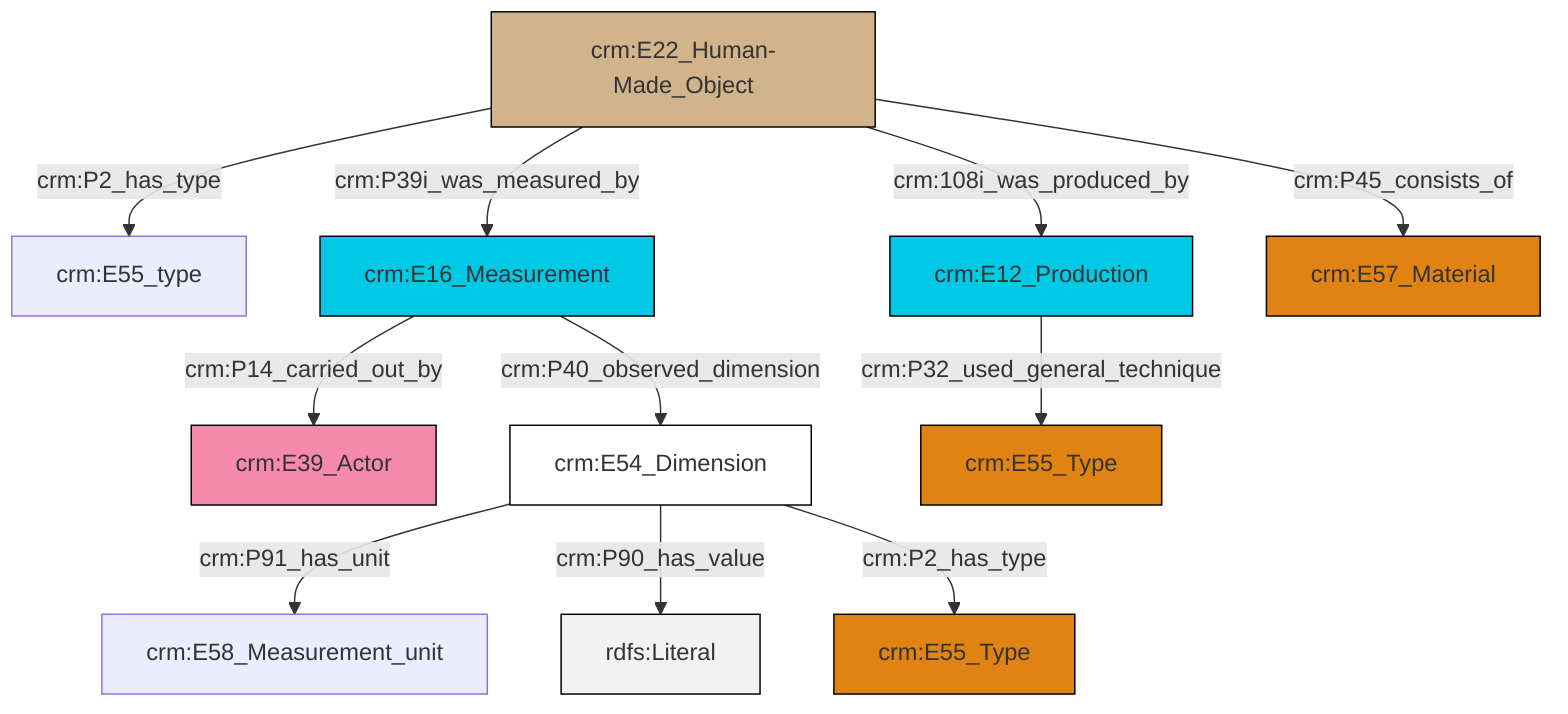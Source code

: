graph TD
classDef Literal fill:#f2f2f2,stroke:#000000;
classDef CRM_Entity fill:#FFFFFF,stroke:#000000;
classDef Temporal_Entity fill:#00C9E6, stroke:#000000;
classDef Type fill:#E18312, stroke:#000000;
classDef Time-Span fill:#2C9C91, stroke:#000000;
classDef Appellation fill:#FFEB7F, stroke:#000000;
classDef Place fill:#008836, stroke:#000000;
classDef Persistent_Item fill:#B266B2, stroke:#000000;
classDef Conceptual_Object fill:#FFD700, stroke:#000000;
classDef Physical_Thing fill:#D2B48C, stroke:#000000;
classDef Actor fill:#f58aad, stroke:#000000;
classDef PC_Classes fill:#4ce600, stroke:#000000;
classDef Multi fill:#cccccc,stroke:#000000;

4["crm:E16_Measurement"]:::Temporal_Entity -->|crm:P14_carried_out_by| 0["crm:E39_Actor"]:::Actor
5["crm:E54_Dimension"]:::CRM_Entity -->|crm:P91_has_unit| 6["crm:E58_Measurement_unit"]:::Default
5["crm:E54_Dimension"]:::CRM_Entity -->|crm:P90_has_value| 9[rdfs:Literal]:::Literal
7["crm:E22_Human-Made_Object"]:::Physical_Thing -->|crm:108i_was_produced_by| 11["crm:E12_Production"]:::Temporal_Entity
7["crm:E22_Human-Made_Object"]:::Physical_Thing -->|crm:P2_has_type| 2["crm:E55_type"]:::Default
7["crm:E22_Human-Made_Object"]:::Physical_Thing -->|crm:P39i_was_measured_by| 4["crm:E16_Measurement"]:::Temporal_Entity
5["crm:E54_Dimension"]:::CRM_Entity -->|crm:P2_has_type| 15["crm:E55_Type"]:::Type
7["crm:E22_Human-Made_Object"]:::Physical_Thing -->|crm:P45_consists_of| 13["crm:E57_Material"]:::Type
11["crm:E12_Production"]:::Temporal_Entity -->|crm:P32_used_general_technique| 19["crm:E55_Type"]:::Type
4["crm:E16_Measurement"]:::Temporal_Entity -->|crm:P40_observed_dimension| 5["crm:E54_Dimension"]:::CRM_Entity